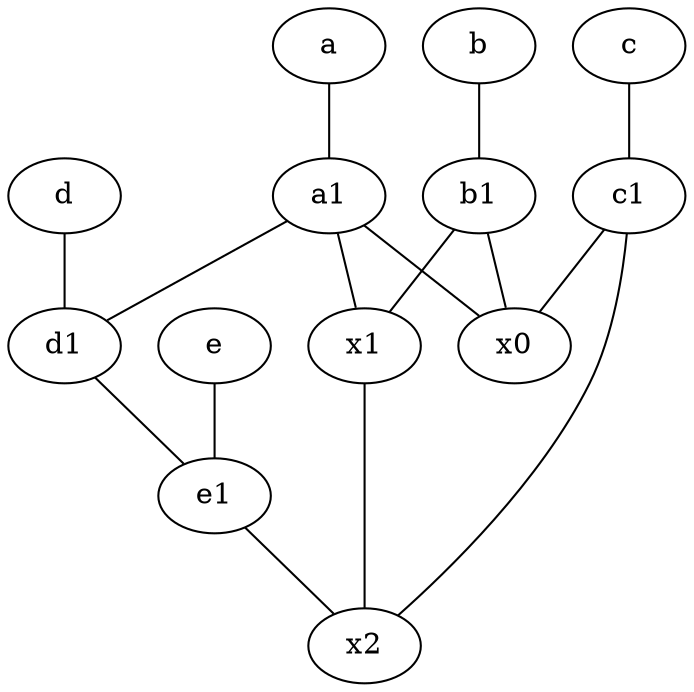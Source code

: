 graph {
	node [labelfontsize=50]
	x0 [labelfontsize=50]
	b1 [labelfontsize=50 pos="9,4!"]
	a [labelfontsize=50 pos="8,2!"]
	b [labelfontsize=50 pos="10,4!"]
	a1 [labelfontsize=50 pos="8,3!"]
	e [labelfontsize=50 pos="7,9!"]
	x2 [labelfontsize=50]
	c [labelfontsize=50 pos="4.5,2!"]
	e1 [labelfontsize=50 pos="7,7!"]
	d [labelfontsize=50 pos="2,5!"]
	c1 [labelfontsize=50 pos="4.5,3!"]
	d1 [labelfontsize=50 pos="3,5!"]
	x1 [labelfontsize=50]
	e1 -- x2
	a1 -- x0
	a -- a1
	b -- b1
	b1 -- x1
	c1 -- x0
	x1 -- x2
	a1 -- d1
	d -- d1
	d1 -- e1
	e -- e1
	b1 -- x0
	a1 -- x1
	c -- c1
	c1 -- x2
}
